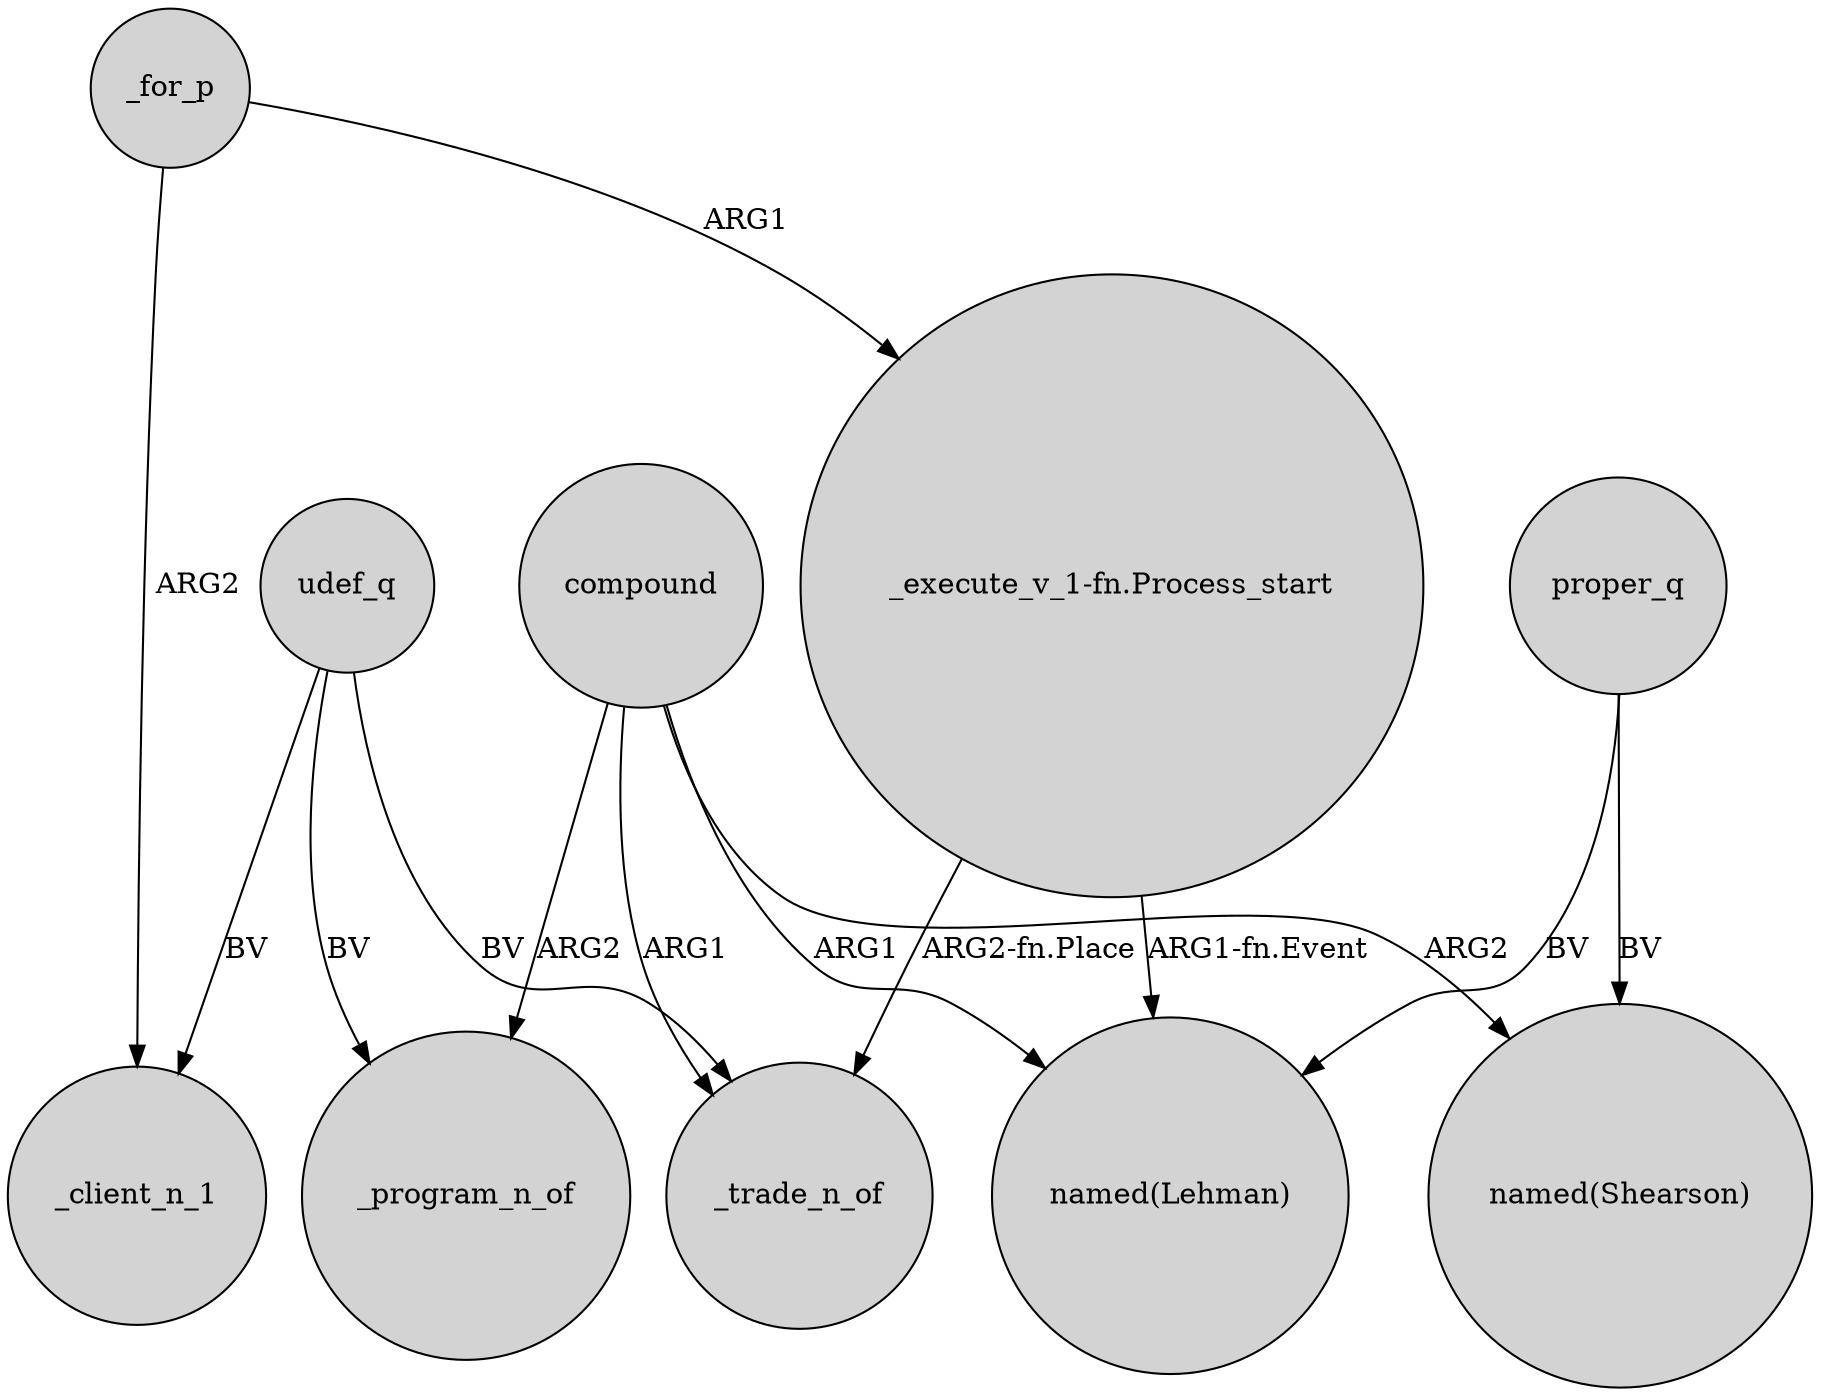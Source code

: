 digraph {
	node [shape=circle style=filled]
	udef_q -> _client_n_1 [label=BV]
	"_execute_v_1-fn.Process_start" -> "named(Lehman)" [label="ARG1-fn.Event"]
	compound -> "named(Shearson)" [label=ARG2]
	proper_q -> "named(Lehman)" [label=BV]
	proper_q -> "named(Shearson)" [label=BV]
	udef_q -> _program_n_of [label=BV]
	_for_p -> _client_n_1 [label=ARG2]
	_for_p -> "_execute_v_1-fn.Process_start" [label=ARG1]
	"_execute_v_1-fn.Process_start" -> _trade_n_of [label="ARG2-fn.Place"]
	compound -> _program_n_of [label=ARG2]
	udef_q -> _trade_n_of [label=BV]
	compound -> "named(Lehman)" [label=ARG1]
	compound -> _trade_n_of [label=ARG1]
}
